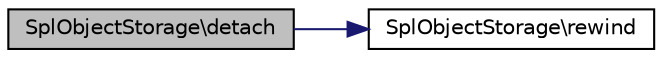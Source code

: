digraph "SplObjectStorage\detach"
{
  edge [fontname="Helvetica",fontsize="10",labelfontname="Helvetica",labelfontsize="10"];
  node [fontname="Helvetica",fontsize="10",shape=record];
  rankdir="LR";
  Node1 [label="SplObjectStorage\\detach",height=0.2,width=0.4,color="black", fillcolor="grey75", style="filled" fontcolor="black"];
  Node1 -> Node2 [color="midnightblue",fontsize="10",style="solid",fontname="Helvetica"];
  Node2 [label="SplObjectStorage\\rewind",height=0.2,width=0.4,color="black", fillcolor="white", style="filled",URL="$classSplObjectStorage.html#a8896b452651cf02844cc25ececd7a720",tooltip="Rewind to top iterator as set in constructor. "];
}

